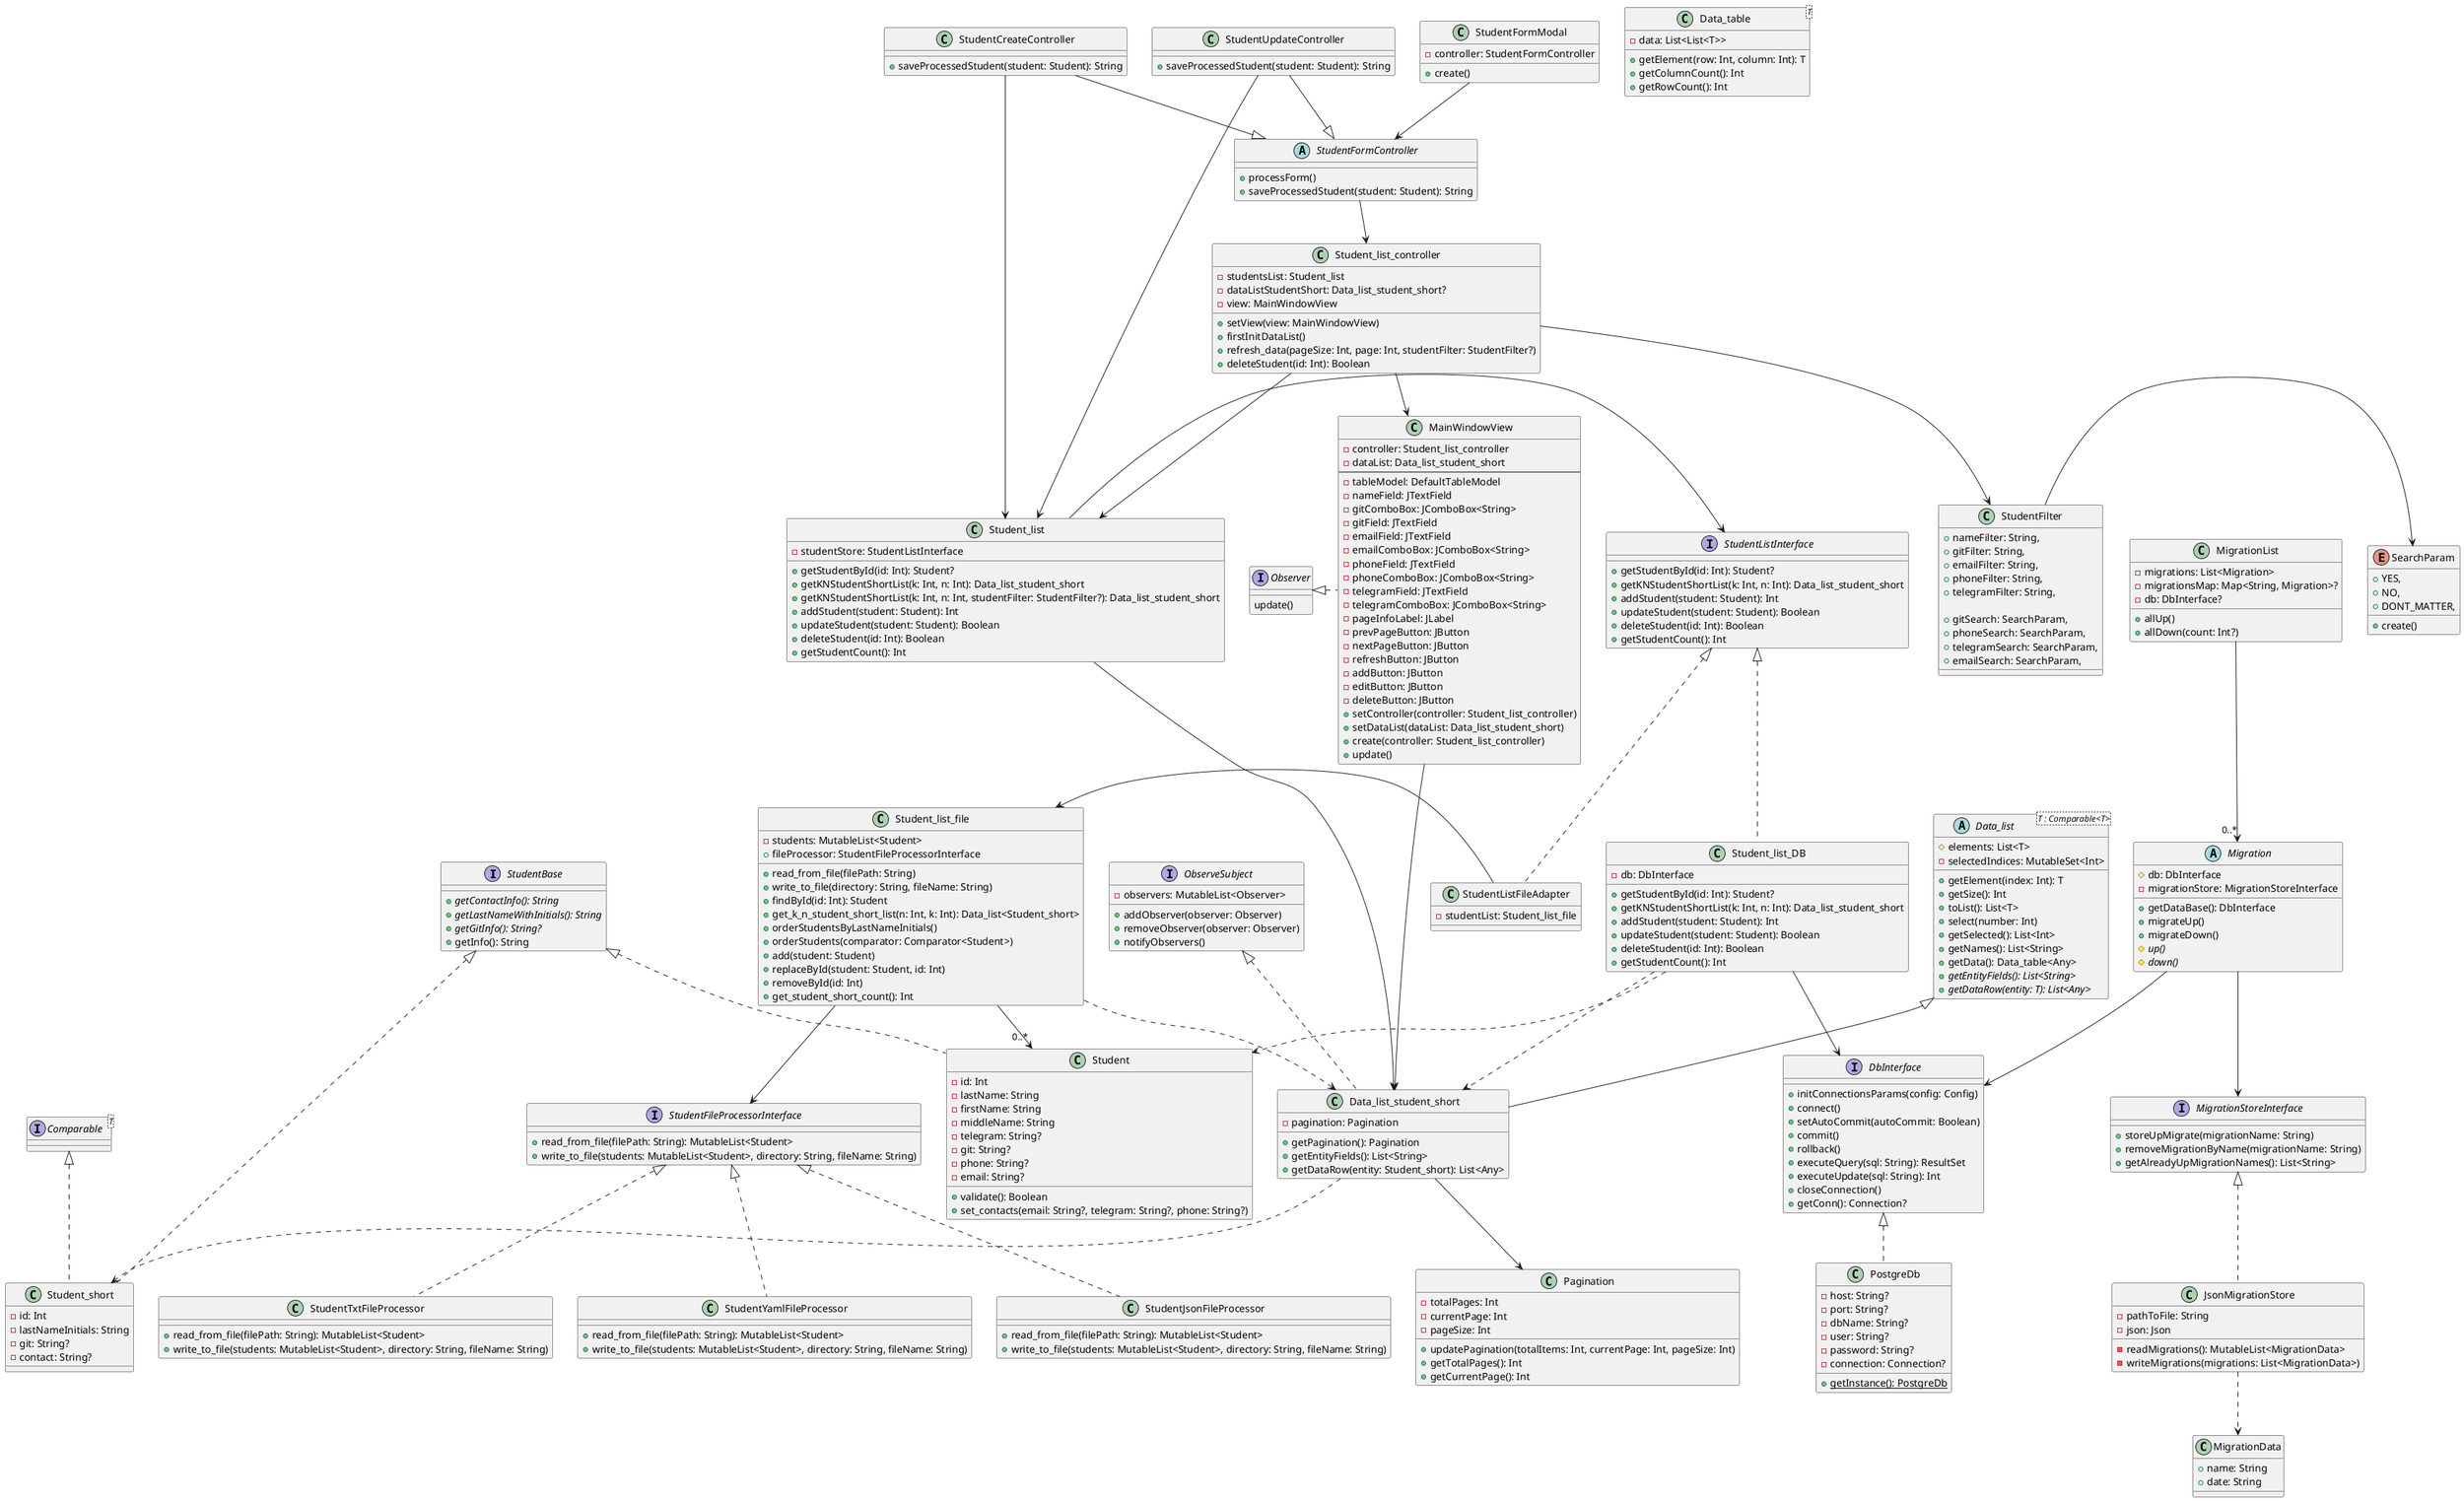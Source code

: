 @startuml

' Interfaces
interface StudentBase {
    + {abstract} getContactInfo(): String
    + {abstract} getLastNameWithInitials(): String
    + {abstract} getGitInfo(): String?
    + getInfo(): String
}

interface Comparable<T>

interface StudentFileProcessorInterface {
    + read_from_file(filePath: String): MutableList<Student>
    + write_to_file(students: MutableList<Student>, directory: String, fileName: String)
}

interface DbInterface {
    + initConnectionsParams(config: Config)
    + connect()
    + setAutoCommit(autoCommit: Boolean)
    + commit()
    + rollback()
    + executeQuery(sql: String): ResultSet
    + executeUpdate(sql: String): Int
    + closeConnection()
    + getConn(): Connection?
}

interface MigrationStoreInterface {
    + storeUpMigrate(migrationName: String)
    + removeMigrationByName(migrationName: String)
    + getAlreadyUpMigrationNames(): List<String>
}

' Classes
class Student {
    - id: Int
    - lastName: String
    - firstName: String
    - middleName: String
    - telegram: String?
    - git: String?
    - phone: String?
    - email: String?
    + validate(): Boolean
    + set_contacts(email: String?, telegram: String?, phone: String?)
}

class Student_short {
    - id: Int
    - lastNameInitials: String
    - git: String?
    - contact: String?
}

abstract class Data_list<T : Comparable<T>> {
    # elements: List<T>
    - selectedIndices: MutableSet<Int>
    + getElement(index: Int): T
    + getSize(): Int
    + toList(): List<T>
    + select(number: Int)
    + getSelected(): List<Int>
    + getNames(): List<String>
    + getData(): Data_table<Any>
    + {abstract} getEntityFields(): List<String>
    + {abstract} getDataRow(entity: T): List<Any>
}

class Data_table<T> {
    - data: List<List<T>>
    + getElement(row: Int, column: Int): T
    + getColumnCount(): Int
    + getRowCount(): Int
}

class Data_list_student_short {
    - pagination: Pagination
    + getPagination(): Pagination
    + getEntityFields(): List<String>
    + getDataRow(entity: Student_short): List<Any>
}

class Student_list {
    - studentStore: StudentListInterface
    + getStudentById(id: Int): Student?
    + getKNStudentShortList(k: Int, n: Int): Data_list_student_short
    + getKNStudentShortList(k: Int, n: Int, studentFilter: StudentFilter?): Data_list_student_short
    + addStudent(student: Student): Int
    + updateStudent(student: Student): Boolean
    + deleteStudent(id: Int): Boolean
    + getStudentCount(): Int
}

interface StudentListInterface {
    + getStudentById(id: Int): Student?
    + getKNStudentShortList(k: Int, n: Int): Data_list_student_short
    + addStudent(student: Student): Int
    + updateStudent(student: Student): Boolean
    + deleteStudent(id: Int): Boolean
    + getStudentCount(): Int
}

class Student_list_DB {
    - db: DbInterface
    + getStudentById(id: Int): Student?
    + getKNStudentShortList(k: Int, n: Int): Data_list_student_short
    + addStudent(student: Student): Int
    + updateStudent(student: Student): Boolean
    + deleteStudent(id: Int): Boolean
    + getStudentCount(): Int
}

class Student_list_file {
    - students: MutableList<Student>
    + fileProcessor: StudentFileProcessorInterface
    + read_from_file(filePath: String)
    + write_to_file(directory: String, fileName: String)
    + findById(id: Int): Student
    + get_k_n_student_short_list(n: Int, k: Int): Data_list<Student_short>
    + orderStudentsByLastNameInitials()
    + orderStudents(comparator: Comparator<Student>)
    + add(student: Student)
    + replaceById(student: Student, id: Int)
    + removeById(id: Int)
    + get_student_short_count(): Int
}

class StudentTxtFileProcessor {
    + read_from_file(filePath: String): MutableList<Student>
    + write_to_file(students: MutableList<Student>, directory: String, fileName: String)
}

class StudentYamlFileProcessor {
    + read_from_file(filePath: String): MutableList<Student>
    + write_to_file(students: MutableList<Student>, directory: String, fileName: String)
}

class StudentJsonFileProcessor {
    + read_from_file(filePath: String): MutableList<Student>
    + write_to_file(students: MutableList<Student>, directory: String, fileName: String)
}

class StudentListFileAdapter {
    - studentList: Student_list_file
}

class PostgreDb {
    - host: String?
    - port: String?
    - dbName: String?
    - user: String?
    - password: String?
    - connection: Connection?
    + {static} getInstance(): PostgreDb
}

abstract class Migration {
    # db: DbInterface
    - migrationStore: MigrationStoreInterface
    + getDataBase(): DbInterface
    + migrateUp()
    + migrateDown()
    # {abstract} up()
    # {abstract} down()
}

class MigrationList {
    - migrations: List<Migration>
    - migrationsMap: Map<String, Migration>?
    - db: DbInterface?
    + allUp()
    + allDown(count: Int?)
}

class JsonMigrationStore {
    - pathToFile: String
    - json: Json
    - readMigrations(): MutableList<MigrationData>
    - writeMigrations(migrations: List<MigrationData>)
}

class MigrationData {
    + name: String
    + date: String
}

class Student_list_controller {
    - studentsList: Student_list
    - dataListStudentShort: Data_list_student_short?
    - view: MainWindowView
    + setView(view: MainWindowView)
    + firstInitDataList()
    + refresh_data(pageSize: Int, page: Int, studentFilter: StudentFilter?)
    + deleteStudent(id: Int): Boolean
}

class MainWindowView {
    - controller: Student_list_controller
    - dataList: Data_list_student_short
    --
    - tableModel: DefaultTableModel
    - nameField: JTextField
    - gitComboBox: JComboBox<String>
    - gitField: JTextField
    - emailField: JTextField
    - emailComboBox: JComboBox<String>
    - phoneField: JTextField
    - phoneComboBox: JComboBox<String>
    - telegramField: JTextField
    - telegramComboBox: JComboBox<String>
    - pageInfoLabel: JLabel
    - prevPageButton: JButton
    - nextPageButton: JButton
    - refreshButton: JButton
    - addButton: JButton
    - editButton: JButton
    - deleteButton: JButton
    + setController(controller: Student_list_controller)
    + setDataList(dataList: Data_list_student_short)
    + create(controller: Student_list_controller)
    + update()
}

class StudentFilter {
    + nameFilter: String,
    + gitFilter: String,
    + emailFilter: String,
    + phoneFilter: String,
    + telegramFilter: String,

    + gitSearch: SearchParam,
    + phoneSearch: SearchParam,
    + telegramSearch: SearchParam,
    + emailSearch: SearchParam,
}

enum SearchParam {
    + YES,
    + NO,
    + DONT_MATTER,
    +create()
}

class Pagination {
    - totalPages: Int
    - currentPage: Int
    - pageSize: Int
    + updatePagination(totalItems: Int, currentPage: Int, pageSize: Int)
    + getTotalPages(): Int
    + getCurrentPage(): Int
}

interface Observer {
    update()
}

interface ObserveSubject {
    - observers: MutableList<Observer>
    + addObserver(observer: Observer)
    + removeObserver(observer: Observer)
    + notifyObservers()
}

class StudentFormModal {
    -controller: StudentFormController
    +create()
}

abstract class StudentFormController {
    +processForm()
    +saveProcessedStudent(student: Student): String
}

class StudentCreateController {
    +saveProcessedStudent(student: Student): String
}

class StudentUpdateController {
    +saveProcessedStudent(student: Student): String
}

' Relationships
StudentBase <|.. Student
StudentBase <|.. Student_short
Comparable <|.. Student_short

Data_list <|-- Data_list_student_short
Data_list_student_short ..> Student_short

Student_list_file --> "0..*" Student
Student_list_file --> StudentFileProcessorInterface
Student_list_file ..> Data_list_student_short

Student_list_DB --> DbInterface
Student_list_DB ..> Student
Student_list_DB ..> Data_list_student_short

StudentListInterface <|.. Student_list_DB
StudentListInterface <|.. StudentListFileAdapter

Student_list -> StudentListInterface

StudentListFileAdapter -> Student_list_file

StudentFileProcessorInterface <|.. StudentTxtFileProcessor
StudentFileProcessorInterface <|.. StudentYamlFileProcessor
StudentFileProcessorInterface <|.. StudentJsonFileProcessor

DbInterface <|.. PostgreDb

Migration --> DbInterface
Migration --> MigrationStoreInterface

MigrationList --> "0..*" Migration

MigrationStoreInterface <|.. JsonMigrationStore
JsonMigrationStore ..> MigrationData

Student_list_controller --> Student_list
Student_list_controller --> MainWindowView
Student_list_controller --> StudentFilter
Student_list --> Data_list_student_short
MainWindowView --> Data_list_student_short
Data_list_student_short --> Pagination

StudentFilter -> SearchParam

Observer <|. MainWindowView
ObserveSubject <|.. Data_list_student_short

StudentCreateController --|> StudentFormController
StudentUpdateController --|> StudentFormController
StudentCreateController --> Student_list
StudentUpdateController --> Student_list

StudentFormController --> Student_list_controller

StudentFormModal --> StudentFormController

@enduml